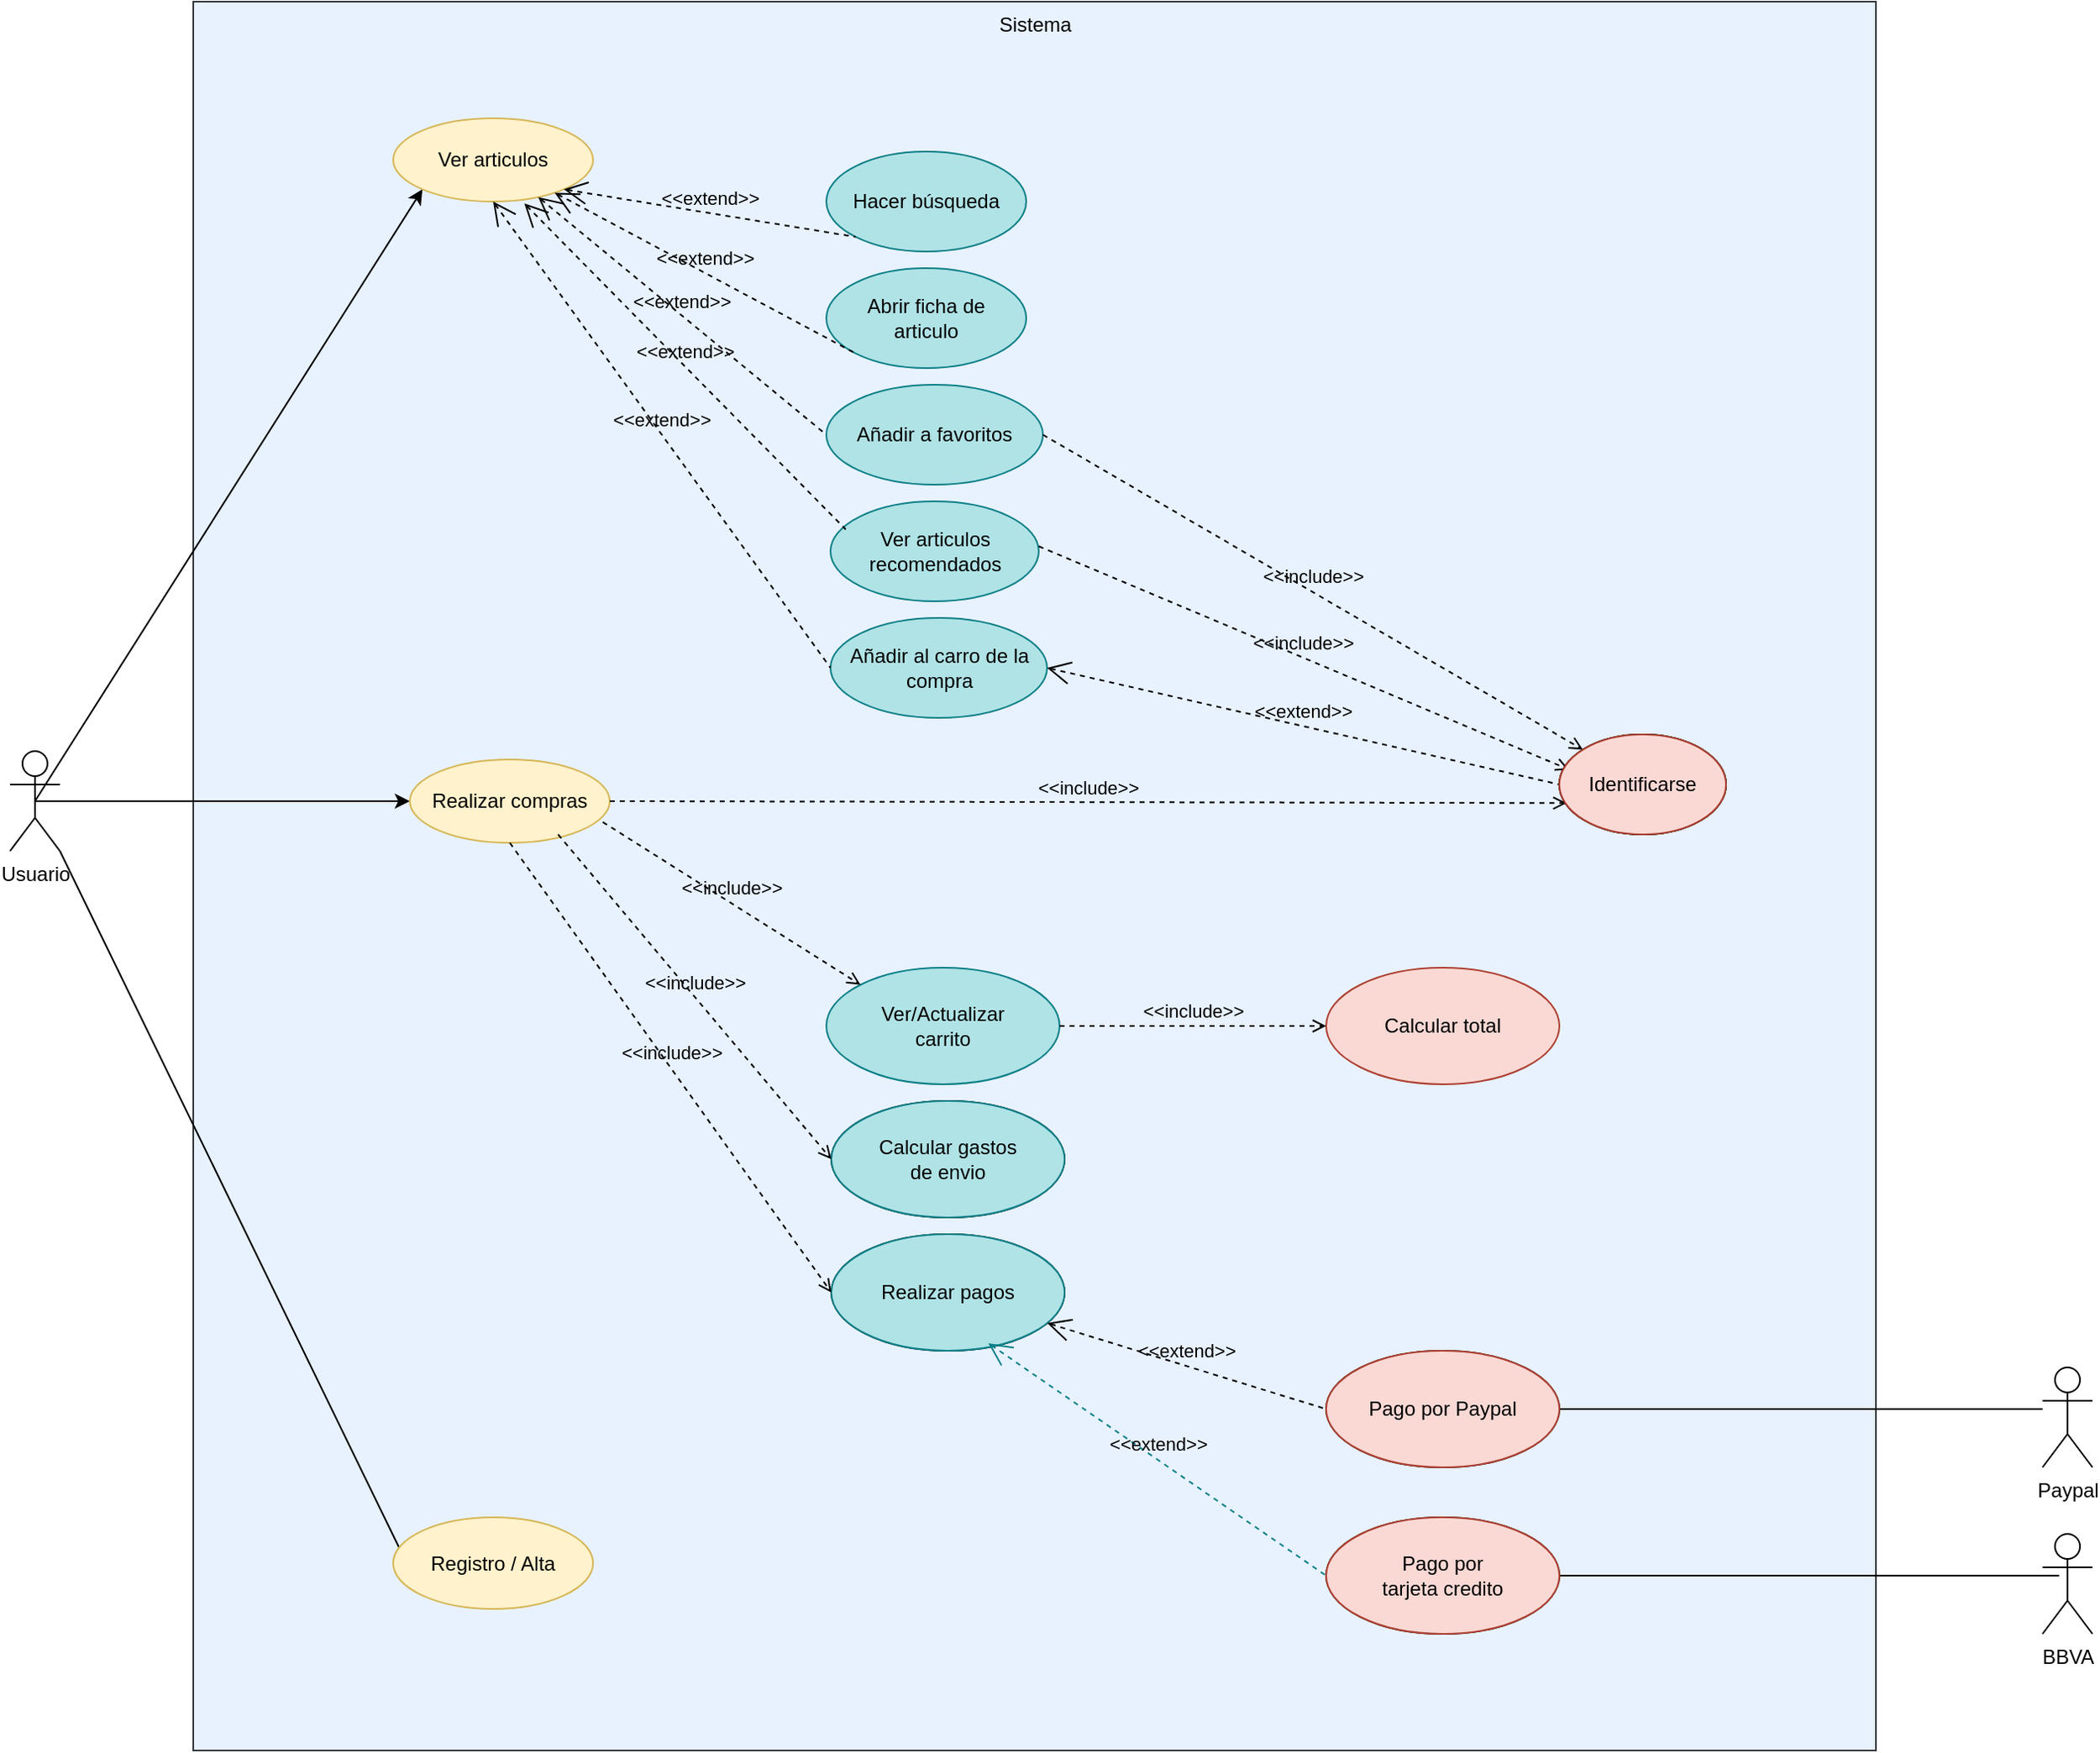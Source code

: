 <mxfile version="14.2.7" type="github">
  <diagram id="cBdduaElbq22hq3UisLT" name="Page-1">
    <mxGraphModel dx="1955" dy="1078" grid="1" gridSize="10" guides="1" tooltips="1" connect="1" arrows="1" fold="1" page="1" pageScale="1" pageWidth="827" pageHeight="1169" math="0" shadow="0">
      <root>
        <mxCell id="0" />
        <mxCell id="1" parent="0" />
        <mxCell id="qFLBm8vVMwvd1Peig4M2-188" value="Sistema" style="html=1;verticalAlign=top;strokeColor=#36393d;fillColor=#E8F2FF;" vertex="1" parent="1">
          <mxGeometry x="200" y="40" width="1010" height="1050" as="geometry" />
        </mxCell>
        <mxCell id="qFLBm8vVMwvd1Peig4M2-161" style="rounded=0;orthogonalLoop=1;jettySize=auto;html=1;exitX=0.5;exitY=0.5;exitDx=0;exitDy=0;exitPerimeter=0;entryX=0;entryY=1;entryDx=0;entryDy=0;" edge="1" parent="1" source="qFLBm8vVMwvd1Peig4M2-1" target="qFLBm8vVMwvd1Peig4M2-149">
          <mxGeometry relative="1" as="geometry" />
        </mxCell>
        <mxCell id="qFLBm8vVMwvd1Peig4M2-165" style="edgeStyle=none;rounded=0;orthogonalLoop=1;jettySize=auto;html=1;exitX=0.5;exitY=0.5;exitDx=0;exitDy=0;exitPerimeter=0;entryX=0;entryY=0.5;entryDx=0;entryDy=0;" edge="1" parent="1" source="qFLBm8vVMwvd1Peig4M2-1" target="qFLBm8vVMwvd1Peig4M2-3">
          <mxGeometry relative="1" as="geometry" />
        </mxCell>
        <mxCell id="qFLBm8vVMwvd1Peig4M2-167" style="edgeStyle=none;rounded=0;orthogonalLoop=1;jettySize=auto;html=1;exitX=1;exitY=1;exitDx=0;exitDy=0;exitPerimeter=0;entryX=0;entryY=1;entryDx=0;entryDy=0;" edge="1" parent="1" source="qFLBm8vVMwvd1Peig4M2-1" target="qFLBm8vVMwvd1Peig4M2-4">
          <mxGeometry relative="1" as="geometry" />
        </mxCell>
        <mxCell id="qFLBm8vVMwvd1Peig4M2-1" value="Usuario" style="shape=umlActor;verticalLabelPosition=bottom;verticalAlign=top;html=1;" vertex="1" parent="1">
          <mxGeometry x="90" y="490" width="30" height="60" as="geometry" />
        </mxCell>
        <mxCell id="qFLBm8vVMwvd1Peig4M2-3" value="Realizar compras" style="ellipse;whiteSpace=wrap;html=1;fillColor=#fff2cc;strokeColor=#d6b656;" vertex="1" parent="1">
          <mxGeometry x="330" y="495" width="120" height="50" as="geometry" />
        </mxCell>
        <mxCell id="qFLBm8vVMwvd1Peig4M2-4" value="Registro / Alta" style="ellipse;whiteSpace=wrap;html=1;fillColor=#fff2cc;strokeColor=#d6b656;" vertex="1" parent="1">
          <mxGeometry x="320" y="950" width="120" height="55" as="geometry" />
        </mxCell>
        <mxCell id="qFLBm8vVMwvd1Peig4M2-5" value="Hacer búsqueda" style="ellipse;whiteSpace=wrap;html=1;fillColor=#b0e3e6;strokeColor=#0e8088;" vertex="1" parent="1">
          <mxGeometry x="580" y="130" width="120" height="60" as="geometry" />
        </mxCell>
        <mxCell id="qFLBm8vVMwvd1Peig4M2-6" value="&lt;div&gt;Abrir ficha de &lt;br&gt;&lt;/div&gt;&lt;div&gt;articulo&lt;/div&gt;" style="ellipse;whiteSpace=wrap;html=1;fillColor=#b0e3e6;strokeColor=#0e8088;" vertex="1" parent="1">
          <mxGeometry x="580" y="200" width="120" height="60" as="geometry" />
        </mxCell>
        <mxCell id="qFLBm8vVMwvd1Peig4M2-7" value="Identificarse" style="ellipse;whiteSpace=wrap;html=1;" vertex="1" parent="1">
          <mxGeometry x="1020" y="480" width="100" height="60" as="geometry" />
        </mxCell>
        <mxCell id="qFLBm8vVMwvd1Peig4M2-8" value="Ver articulos recomendados" style="ellipse;whiteSpace=wrap;html=1;fillColor=#b0e3e6;strokeColor=#0e8088;" vertex="1" parent="1">
          <mxGeometry x="582.5" y="340" width="125" height="60" as="geometry" />
        </mxCell>
        <mxCell id="qFLBm8vVMwvd1Peig4M2-9" value="Añadir a favoritos" style="ellipse;whiteSpace=wrap;html=1;fillColor=#b0e3e6;strokeColor=#0e8088;" vertex="1" parent="1">
          <mxGeometry x="580" y="270" width="130" height="60" as="geometry" />
        </mxCell>
        <mxCell id="qFLBm8vVMwvd1Peig4M2-10" value="Añadir al carro de la compra" style="ellipse;whiteSpace=wrap;html=1;fillColor=#b0e3e6;strokeColor=#0e8088;" vertex="1" parent="1">
          <mxGeometry x="582.5" y="410" width="130" height="60" as="geometry" />
        </mxCell>
        <mxCell id="qFLBm8vVMwvd1Peig4M2-149" value="Ver articulos" style="ellipse;whiteSpace=wrap;html=1;fillColor=#fff2cc;strokeColor=#d6b656;" vertex="1" parent="1">
          <mxGeometry x="320" y="110" width="120" height="50" as="geometry" />
        </mxCell>
        <mxCell id="qFLBm8vVMwvd1Peig4M2-151" value="&lt;div&gt;Ver/Actualizar&lt;/div&gt;&lt;div&gt;carrito&lt;br&gt;&lt;/div&gt;" style="ellipse;whiteSpace=wrap;html=1;fillColor=#b0e3e6;strokeColor=#0e8088;" vertex="1" parent="1">
          <mxGeometry x="580" y="620" width="140" height="70" as="geometry" />
        </mxCell>
        <mxCell id="qFLBm8vVMwvd1Peig4M2-152" value="&lt;div&gt;Calcular gastos &lt;br&gt;&lt;/div&gt;&lt;div&gt;de envio&lt;/div&gt;" style="ellipse;whiteSpace=wrap;html=1;" vertex="1" parent="1">
          <mxGeometry x="583" y="700" width="140" height="70" as="geometry" />
        </mxCell>
        <mxCell id="qFLBm8vVMwvd1Peig4M2-153" value="Realizar pagos" style="ellipse;whiteSpace=wrap;html=1;" vertex="1" parent="1">
          <mxGeometry x="583" y="780" width="140" height="70" as="geometry" />
        </mxCell>
        <mxCell id="qFLBm8vVMwvd1Peig4M2-154" value="Realizar pagos" style="ellipse;whiteSpace=wrap;html=1;fillColor=#b0e3e6;strokeColor=#0e8088;" vertex="1" parent="1">
          <mxGeometry x="583" y="780" width="140" height="70" as="geometry" />
        </mxCell>
        <mxCell id="qFLBm8vVMwvd1Peig4M2-155" value="&lt;div&gt;Calcular gastos &lt;br&gt;&lt;/div&gt;&lt;div&gt;de envio&lt;/div&gt;" style="ellipse;whiteSpace=wrap;html=1;fillColor=#b0e3e6;strokeColor=#0e8088;" vertex="1" parent="1">
          <mxGeometry x="583" y="700" width="140" height="70" as="geometry" />
        </mxCell>
        <mxCell id="qFLBm8vVMwvd1Peig4M2-156" value="Calcular total" style="ellipse;whiteSpace=wrap;html=1;fillColor=#fad9d5;strokeColor=#ae4132;" vertex="1" parent="1">
          <mxGeometry x="880" y="620" width="140" height="70" as="geometry" />
        </mxCell>
        <mxCell id="qFLBm8vVMwvd1Peig4M2-157" value="Pago por Paypal" style="ellipse;whiteSpace=wrap;html=1;" vertex="1" parent="1">
          <mxGeometry x="880" y="850" width="140" height="70" as="geometry" />
        </mxCell>
        <mxCell id="qFLBm8vVMwvd1Peig4M2-158" value="&lt;div&gt;Pago por &lt;br&gt;&lt;/div&gt;&lt;div&gt;tarjeta credito&lt;/div&gt;" style="ellipse;whiteSpace=wrap;html=1;" vertex="1" parent="1">
          <mxGeometry x="880" y="950" width="140" height="70" as="geometry" />
        </mxCell>
        <mxCell id="qFLBm8vVMwvd1Peig4M2-171" value="&amp;lt;&amp;lt;extend&amp;gt;&amp;gt;" style="edgeStyle=none;html=1;startArrow=open;endArrow=none;startSize=12;verticalAlign=bottom;dashed=1;labelBackgroundColor=none;entryX=0;entryY=1;entryDx=0;entryDy=0;exitX=1;exitY=1;exitDx=0;exitDy=0;" edge="1" parent="1" source="qFLBm8vVMwvd1Peig4M2-149" target="qFLBm8vVMwvd1Peig4M2-5">
          <mxGeometry width="160" relative="1" as="geometry">
            <mxPoint x="440" y="140" as="sourcePoint" />
            <mxPoint x="580" y="140" as="targetPoint" />
          </mxGeometry>
        </mxCell>
        <mxCell id="qFLBm8vVMwvd1Peig4M2-173" value="&amp;lt;&amp;lt;extend&amp;gt;&amp;gt;" style="edgeStyle=none;html=1;startArrow=open;endArrow=none;startSize=12;verticalAlign=bottom;dashed=1;labelBackgroundColor=none;entryX=0;entryY=1;entryDx=0;entryDy=0;" edge="1" parent="1" source="qFLBm8vVMwvd1Peig4M2-149" target="qFLBm8vVMwvd1Peig4M2-6">
          <mxGeometry width="160" relative="1" as="geometry">
            <mxPoint x="410" y="160" as="sourcePoint" />
            <mxPoint x="870" y="490" as="targetPoint" />
          </mxGeometry>
        </mxCell>
        <mxCell id="qFLBm8vVMwvd1Peig4M2-174" value="&amp;lt;&amp;lt;extend&amp;gt;&amp;gt;" style="edgeStyle=none;html=1;startArrow=open;endArrow=none;startSize=12;verticalAlign=bottom;dashed=1;labelBackgroundColor=none;entryX=0;entryY=0.5;entryDx=0;entryDy=0;" edge="1" parent="1" source="qFLBm8vVMwvd1Peig4M2-149" target="qFLBm8vVMwvd1Peig4M2-9">
          <mxGeometry width="160" relative="1" as="geometry">
            <mxPoint x="400" y="160" as="sourcePoint" />
            <mxPoint x="580" y="230" as="targetPoint" />
          </mxGeometry>
        </mxCell>
        <mxCell id="qFLBm8vVMwvd1Peig4M2-175" value="&amp;lt;&amp;lt;extend&amp;gt;&amp;gt;" style="edgeStyle=none;html=1;startArrow=open;endArrow=none;startSize=12;verticalAlign=bottom;dashed=1;labelBackgroundColor=none;entryX=0.073;entryY=0.281;entryDx=0;entryDy=0;entryPerimeter=0;exitX=0.656;exitY=1.023;exitDx=0;exitDy=0;exitPerimeter=0;" edge="1" parent="1" source="qFLBm8vVMwvd1Peig4M2-149" target="qFLBm8vVMwvd1Peig4M2-8">
          <mxGeometry width="160" relative="1" as="geometry">
            <mxPoint x="390" y="150" as="sourcePoint" />
            <mxPoint x="590" y="240" as="targetPoint" />
          </mxGeometry>
        </mxCell>
        <mxCell id="qFLBm8vVMwvd1Peig4M2-176" value="&amp;lt;&amp;lt;extend&amp;gt;&amp;gt;" style="edgeStyle=none;html=1;startArrow=open;endArrow=none;startSize=12;verticalAlign=bottom;dashed=1;labelBackgroundColor=none;entryX=0;entryY=0.5;entryDx=0;entryDy=0;exitX=0.5;exitY=1;exitDx=0;exitDy=0;" edge="1" parent="1" source="qFLBm8vVMwvd1Peig4M2-149" target="qFLBm8vVMwvd1Peig4M2-10">
          <mxGeometry width="160" relative="1" as="geometry">
            <mxPoint x="430" y="180" as="sourcePoint" />
            <mxPoint x="600" y="250" as="targetPoint" />
          </mxGeometry>
        </mxCell>
        <mxCell id="qFLBm8vVMwvd1Peig4M2-177" value="&amp;lt;&amp;lt;include&amp;gt;&amp;gt;" style="html=1;verticalAlign=bottom;labelBackgroundColor=none;endArrow=open;endFill=0;dashed=1;exitX=1;exitY=0.5;exitDx=0;exitDy=0;entryX=0.059;entryY=0.352;entryDx=0;entryDy=0;entryPerimeter=0;" edge="1" parent="1" target="qFLBm8vVMwvd1Peig4M2-7">
          <mxGeometry width="160" relative="1" as="geometry">
            <mxPoint x="707.5" y="367" as="sourcePoint" />
            <mxPoint x="1030" y="497" as="targetPoint" />
          </mxGeometry>
        </mxCell>
        <mxCell id="qFLBm8vVMwvd1Peig4M2-178" value="&amp;lt;&amp;lt;include&amp;gt;&amp;gt;" style="html=1;verticalAlign=bottom;labelBackgroundColor=none;endArrow=open;endFill=0;dashed=1;exitX=1;exitY=0.5;exitDx=0;exitDy=0;" edge="1" parent="1" source="qFLBm8vVMwvd1Peig4M2-9" target="qFLBm8vVMwvd1Peig4M2-7">
          <mxGeometry width="160" relative="1" as="geometry">
            <mxPoint x="580" y="510" as="sourcePoint" />
            <mxPoint x="740" y="510" as="targetPoint" />
          </mxGeometry>
        </mxCell>
        <mxCell id="qFLBm8vVMwvd1Peig4M2-179" value="&amp;lt;&amp;lt;extend&amp;gt;&amp;gt;" style="edgeStyle=none;html=1;startArrow=open;endArrow=none;startSize=12;verticalAlign=bottom;dashed=1;labelBackgroundColor=none;entryX=0;entryY=0.5;entryDx=0;entryDy=0;exitX=1;exitY=0.5;exitDx=0;exitDy=0;" edge="1" parent="1" source="qFLBm8vVMwvd1Peig4M2-10" target="qFLBm8vVMwvd1Peig4M2-7">
          <mxGeometry width="160" relative="1" as="geometry">
            <mxPoint x="580" y="510" as="sourcePoint" />
            <mxPoint x="740" y="510" as="targetPoint" />
          </mxGeometry>
        </mxCell>
        <mxCell id="qFLBm8vVMwvd1Peig4M2-180" value="&amp;lt;&amp;lt;include&amp;gt;&amp;gt;" style="html=1;verticalAlign=bottom;labelBackgroundColor=none;endArrow=open;endFill=0;dashed=1;exitX=1;exitY=0.5;exitDx=0;exitDy=0;entryX=0.044;entryY=0.686;entryDx=0;entryDy=0;entryPerimeter=0;" edge="1" parent="1" source="qFLBm8vVMwvd1Peig4M2-3" target="qFLBm8vVMwvd1Peig4M2-7">
          <mxGeometry width="160" relative="1" as="geometry">
            <mxPoint x="580" y="510" as="sourcePoint" />
            <mxPoint x="740" y="510" as="targetPoint" />
          </mxGeometry>
        </mxCell>
        <mxCell id="qFLBm8vVMwvd1Peig4M2-181" value="&amp;lt;&amp;lt;include&amp;gt;&amp;gt;" style="html=1;verticalAlign=bottom;labelBackgroundColor=none;endArrow=open;endFill=0;dashed=1;exitX=0.965;exitY=0.751;exitDx=0;exitDy=0;exitPerimeter=0;entryX=0;entryY=0;entryDx=0;entryDy=0;" edge="1" parent="1" source="qFLBm8vVMwvd1Peig4M2-3" target="qFLBm8vVMwvd1Peig4M2-151">
          <mxGeometry width="160" relative="1" as="geometry">
            <mxPoint x="580" y="650" as="sourcePoint" />
            <mxPoint x="740" y="650" as="targetPoint" />
          </mxGeometry>
        </mxCell>
        <mxCell id="qFLBm8vVMwvd1Peig4M2-182" value="&amp;lt;&amp;lt;include&amp;gt;&amp;gt;" style="html=1;verticalAlign=bottom;labelBackgroundColor=none;endArrow=open;endFill=0;dashed=1;entryX=0;entryY=0.5;entryDx=0;entryDy=0;" edge="1" parent="1" target="qFLBm8vVMwvd1Peig4M2-155">
          <mxGeometry width="160" relative="1" as="geometry">
            <mxPoint x="419" y="540" as="sourcePoint" />
            <mxPoint x="740" y="650" as="targetPoint" />
          </mxGeometry>
        </mxCell>
        <mxCell id="qFLBm8vVMwvd1Peig4M2-184" value="&amp;lt;&amp;lt;include&amp;gt;&amp;gt;" style="html=1;verticalAlign=bottom;labelBackgroundColor=none;endArrow=open;endFill=0;dashed=1;exitX=0.5;exitY=1;exitDx=0;exitDy=0;entryX=0;entryY=0.5;entryDx=0;entryDy=0;" edge="1" parent="1" source="qFLBm8vVMwvd1Peig4M2-3" target="qFLBm8vVMwvd1Peig4M2-154">
          <mxGeometry width="160" relative="1" as="geometry">
            <mxPoint x="580" y="650" as="sourcePoint" />
            <mxPoint x="740" y="650" as="targetPoint" />
          </mxGeometry>
        </mxCell>
        <mxCell id="qFLBm8vVMwvd1Peig4M2-185" value="&amp;lt;&amp;lt;include&amp;gt;&amp;gt;" style="html=1;verticalAlign=bottom;labelBackgroundColor=none;endArrow=open;endFill=0;dashed=1;exitX=1;exitY=0.5;exitDx=0;exitDy=0;entryX=0;entryY=0.5;entryDx=0;entryDy=0;" edge="1" parent="1" source="qFLBm8vVMwvd1Peig4M2-151" target="qFLBm8vVMwvd1Peig4M2-156">
          <mxGeometry width="160" relative="1" as="geometry">
            <mxPoint x="580" y="710" as="sourcePoint" />
            <mxPoint x="740" y="710" as="targetPoint" />
          </mxGeometry>
        </mxCell>
        <mxCell id="qFLBm8vVMwvd1Peig4M2-186" value="&amp;lt;&amp;lt;extend&amp;gt;&amp;gt;" style="edgeStyle=none;html=1;startArrow=open;endArrow=none;startSize=12;verticalAlign=bottom;dashed=1;labelBackgroundColor=none;entryX=0;entryY=0.5;entryDx=0;entryDy=0;" edge="1" parent="1" source="qFLBm8vVMwvd1Peig4M2-154" target="qFLBm8vVMwvd1Peig4M2-157">
          <mxGeometry width="160" relative="1" as="geometry">
            <mxPoint x="580" y="740" as="sourcePoint" />
            <mxPoint x="740" y="740" as="targetPoint" />
          </mxGeometry>
        </mxCell>
        <mxCell id="qFLBm8vVMwvd1Peig4M2-187" value="&amp;lt;&amp;lt;extend&amp;gt;&amp;gt;" style="edgeStyle=none;html=1;startArrow=open;endArrow=none;startSize=12;verticalAlign=bottom;dashed=1;labelBackgroundColor=none;entryX=0;entryY=0.5;entryDx=0;entryDy=0;exitX=0.673;exitY=0.935;exitDx=0;exitDy=0;exitPerimeter=0;fillColor=#b0e3e6;strokeColor=#0e8088;" edge="1" parent="1" source="qFLBm8vVMwvd1Peig4M2-154" target="qFLBm8vVMwvd1Peig4M2-158">
          <mxGeometry width="160" relative="1" as="geometry">
            <mxPoint x="580" y="910" as="sourcePoint" />
            <mxPoint x="740" y="910" as="targetPoint" />
          </mxGeometry>
        </mxCell>
        <mxCell id="qFLBm8vVMwvd1Peig4M2-189" value="Paypal" style="shape=umlActor;verticalLabelPosition=bottom;verticalAlign=top;html=1;" vertex="1" parent="1">
          <mxGeometry x="1310" y="860" width="30" height="60" as="geometry" />
        </mxCell>
        <mxCell id="qFLBm8vVMwvd1Peig4M2-190" value="BBVA" style="shape=umlActor;verticalLabelPosition=bottom;verticalAlign=top;html=1;" vertex="1" parent="1">
          <mxGeometry x="1310" y="960" width="30" height="60" as="geometry" />
        </mxCell>
        <mxCell id="qFLBm8vVMwvd1Peig4M2-191" value="" style="line;strokeWidth=1;rotatable=0;dashed=0;labelPosition=right;align=left;verticalAlign=middle;spacingTop=0;spacingLeft=6;points=[];portConstraint=eastwest;" vertex="1" parent="1">
          <mxGeometry x="1020" y="880" width="290" height="10" as="geometry" />
        </mxCell>
        <mxCell id="qFLBm8vVMwvd1Peig4M2-192" value="" style="line;strokeWidth=1;rotatable=0;dashed=0;labelPosition=right;align=left;verticalAlign=middle;spacingTop=0;spacingLeft=6;points=[];portConstraint=eastwest;" vertex="1" parent="1">
          <mxGeometry x="1020" y="980" width="300" height="10" as="geometry" />
        </mxCell>
        <mxCell id="qFLBm8vVMwvd1Peig4M2-193" value="Identificarse" style="ellipse;whiteSpace=wrap;html=1;" vertex="1" parent="1">
          <mxGeometry x="1020" y="480" width="100" height="60" as="geometry" />
        </mxCell>
        <mxCell id="qFLBm8vVMwvd1Peig4M2-194" value="Identificarse" style="ellipse;whiteSpace=wrap;html=1;fillColor=#fad9d5;strokeColor=#ae4132;" vertex="1" parent="1">
          <mxGeometry x="1020" y="480" width="100" height="60" as="geometry" />
        </mxCell>
        <mxCell id="qFLBm8vVMwvd1Peig4M2-195" value="Pago por Paypal" style="ellipse;whiteSpace=wrap;html=1;fillColor=#fad9d5;strokeColor=#ae4132;" vertex="1" parent="1">
          <mxGeometry x="880" y="850" width="140" height="70" as="geometry" />
        </mxCell>
        <mxCell id="qFLBm8vVMwvd1Peig4M2-196" value="&lt;div&gt;Pago por &lt;br&gt;&lt;/div&gt;&lt;div&gt;tarjeta credito&lt;/div&gt;" style="ellipse;whiteSpace=wrap;html=1;fillColor=#fad9d5;strokeColor=#ae4132;" vertex="1" parent="1">
          <mxGeometry x="880" y="950" width="140" height="70" as="geometry" />
        </mxCell>
      </root>
    </mxGraphModel>
  </diagram>
</mxfile>
